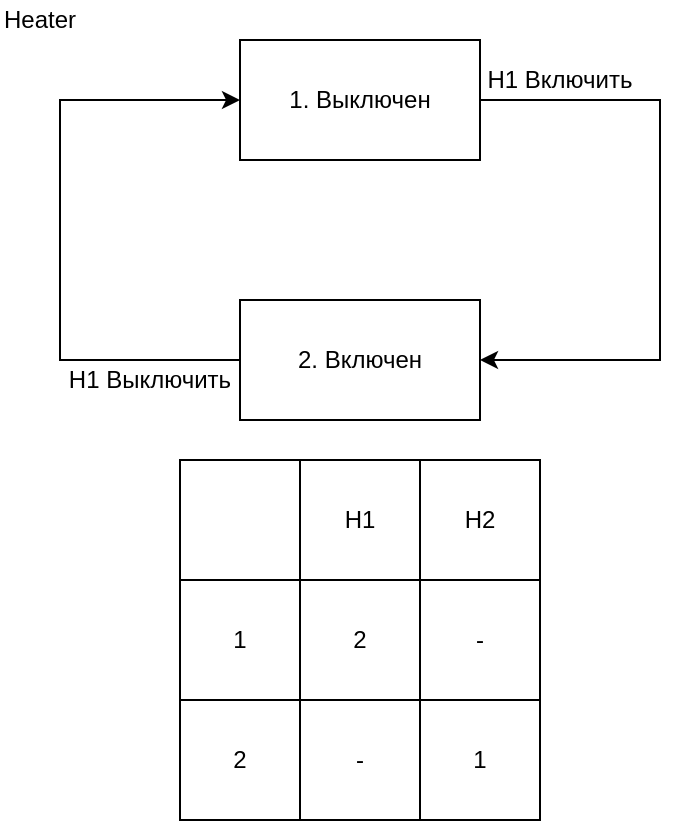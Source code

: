 <mxfile version="13.2.4" type="device"><diagram id="teHwbnwf1Go1NhoaYlfm" name="Page-1"><mxGraphModel dx="946" dy="703" grid="1" gridSize="10" guides="1" tooltips="1" connect="1" arrows="1" fold="1" page="1" pageScale="1" pageWidth="827" pageHeight="1169" math="0" shadow="0"><root><mxCell id="0"/><mxCell id="1" parent="0"/><mxCell id="vWGe4SD5elHP9P90mMEp-1" value="Heater" style="text;html=1;strokeColor=none;fillColor=none;align=center;verticalAlign=middle;whiteSpace=wrap;rounded=0;" vertex="1" parent="1"><mxGeometry x="10" y="20" width="40" height="20" as="geometry"/></mxCell><mxCell id="vWGe4SD5elHP9P90mMEp-5" style="edgeStyle=orthogonalEdgeStyle;rounded=0;orthogonalLoop=1;jettySize=auto;html=1;exitX=1;exitY=0.5;exitDx=0;exitDy=0;entryX=1;entryY=0.5;entryDx=0;entryDy=0;" edge="1" parent="1" source="vWGe4SD5elHP9P90mMEp-2" target="vWGe4SD5elHP9P90mMEp-3"><mxGeometry relative="1" as="geometry"><Array as="points"><mxPoint x="340" y="70"/><mxPoint x="340" y="200"/></Array></mxGeometry></mxCell><mxCell id="vWGe4SD5elHP9P90mMEp-2" value="1. Выключен" style="rounded=0;whiteSpace=wrap;html=1;" vertex="1" parent="1"><mxGeometry x="130" y="40" width="120" height="60" as="geometry"/></mxCell><mxCell id="vWGe4SD5elHP9P90mMEp-6" style="edgeStyle=orthogonalEdgeStyle;rounded=0;orthogonalLoop=1;jettySize=auto;html=1;exitX=0;exitY=0.5;exitDx=0;exitDy=0;entryX=0;entryY=0.5;entryDx=0;entryDy=0;" edge="1" parent="1" source="vWGe4SD5elHP9P90mMEp-3" target="vWGe4SD5elHP9P90mMEp-2"><mxGeometry relative="1" as="geometry"><Array as="points"><mxPoint x="40" y="200"/><mxPoint x="40" y="70"/></Array></mxGeometry></mxCell><mxCell id="vWGe4SD5elHP9P90mMEp-3" value="2. Включен" style="rounded=0;whiteSpace=wrap;html=1;" vertex="1" parent="1"><mxGeometry x="130" y="170" width="120" height="60" as="geometry"/></mxCell><mxCell id="vWGe4SD5elHP9P90mMEp-7" value="H1 Включить" style="text;html=1;strokeColor=none;fillColor=none;align=center;verticalAlign=middle;whiteSpace=wrap;rounded=0;" vertex="1" parent="1"><mxGeometry x="250" y="50" width="80" height="20" as="geometry"/></mxCell><mxCell id="vWGe4SD5elHP9P90mMEp-8" value="H1 Выключить" style="text;html=1;strokeColor=none;fillColor=none;align=center;verticalAlign=middle;whiteSpace=wrap;rounded=0;" vertex="1" parent="1"><mxGeometry x="40" y="200" width="90" height="20" as="geometry"/></mxCell><mxCell id="vWGe4SD5elHP9P90mMEp-9" value="" style="rounded=0;whiteSpace=wrap;html=1;" vertex="1" parent="1"><mxGeometry x="100" y="250" width="180" height="180" as="geometry"/></mxCell><mxCell id="vWGe4SD5elHP9P90mMEp-10" value="" style="whiteSpace=wrap;html=1;aspect=fixed;" vertex="1" parent="1"><mxGeometry x="100" y="250" width="60" height="60" as="geometry"/></mxCell><mxCell id="vWGe4SD5elHP9P90mMEp-11" value="H1" style="whiteSpace=wrap;html=1;aspect=fixed;" vertex="1" parent="1"><mxGeometry x="160" y="250" width="60" height="60" as="geometry"/></mxCell><mxCell id="vWGe4SD5elHP9P90mMEp-12" value="H2" style="whiteSpace=wrap;html=1;aspect=fixed;" vertex="1" parent="1"><mxGeometry x="220" y="250" width="60" height="60" as="geometry"/></mxCell><mxCell id="vWGe4SD5elHP9P90mMEp-14" value="1" style="whiteSpace=wrap;html=1;aspect=fixed;" vertex="1" parent="1"><mxGeometry x="100" y="310" width="60" height="60" as="geometry"/></mxCell><mxCell id="vWGe4SD5elHP9P90mMEp-15" value="2" style="whiteSpace=wrap;html=1;aspect=fixed;" vertex="1" parent="1"><mxGeometry x="160" y="310" width="60" height="60" as="geometry"/></mxCell><mxCell id="vWGe4SD5elHP9P90mMEp-16" value="-" style="whiteSpace=wrap;html=1;aspect=fixed;" vertex="1" parent="1"><mxGeometry x="220" y="310" width="60" height="60" as="geometry"/></mxCell><mxCell id="vWGe4SD5elHP9P90mMEp-18" value="2" style="whiteSpace=wrap;html=1;aspect=fixed;" vertex="1" parent="1"><mxGeometry x="100" y="370" width="60" height="60" as="geometry"/></mxCell><mxCell id="vWGe4SD5elHP9P90mMEp-19" value="-" style="whiteSpace=wrap;html=1;aspect=fixed;" vertex="1" parent="1"><mxGeometry x="160" y="370" width="60" height="60" as="geometry"/></mxCell><mxCell id="vWGe4SD5elHP9P90mMEp-20" value="1" style="whiteSpace=wrap;html=1;aspect=fixed;" vertex="1" parent="1"><mxGeometry x="220" y="370" width="60" height="60" as="geometry"/></mxCell></root></mxGraphModel></diagram></mxfile>